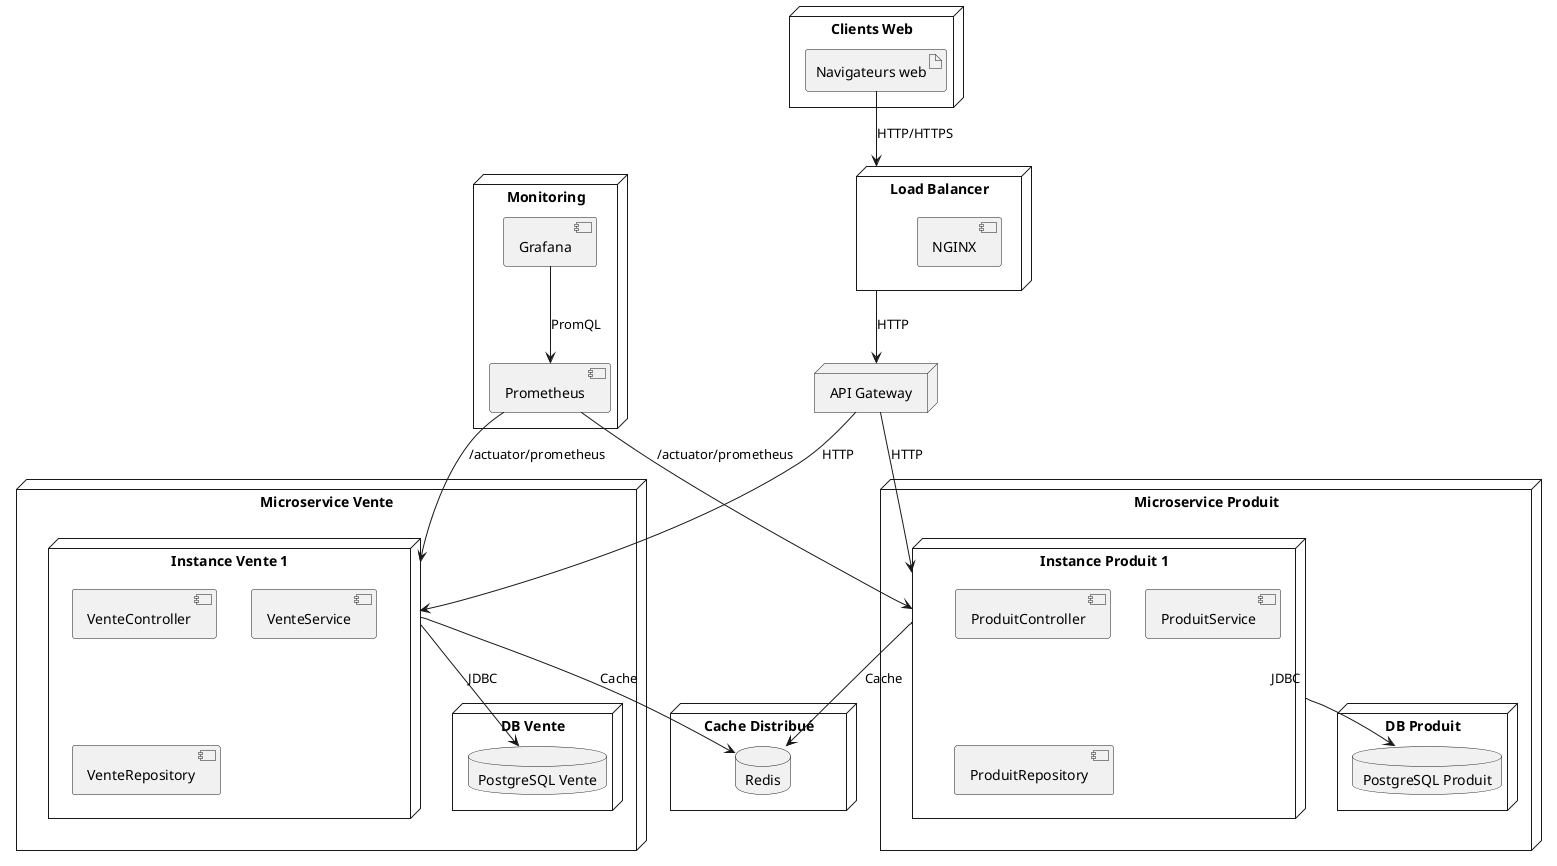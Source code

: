 @startuml

node "Clients Web" {
  artifact "Navigateurs web"
}

node "Load Balancer" as lb {
  component "NGINX"
}

node "API Gateway" as gateway

' Microservice Vente
node "Microservice Vente" {
  node "Instance Vente 1" {
    component "VenteController"
    component "VenteService"
    component "VenteRepository"
  }
  node "DB Vente" {
    database "PostgreSQL Vente"
  }
}

' Microservice Produit
node "Microservice Produit" {
  node "Instance Produit 1" {
    component "ProduitController"
    component "ProduitService"
    component "ProduitRepository"
  }
  node "DB Produit" {
    database "PostgreSQL Produit"
  }
}

node "Cache Distribué" {
  database "Redis"
}

node "Monitoring" {
  component "Prometheus"
  component "Grafana"
}

"Navigateurs web" --> lb : HTTP/HTTPS
lb --> gateway : HTTP
gateway --> "Instance Vente 1" : HTTP
gateway --> "Instance Produit 1" : HTTP

"Instance Vente 1" --> "Redis" : Cache
"Instance Produit 1" --> "Redis" : Cache

"Instance Vente 1" --> "PostgreSQL Vente" : JDBC
"Instance Produit 1" --> "PostgreSQL Produit" : JDBC

"Prometheus" --> "Instance Vente 1" : /actuator/prometheus
"Prometheus" --> "Instance Produit 1" : /actuator/prometheus
"Grafana" --> "Prometheus" : PromQL

@enduml